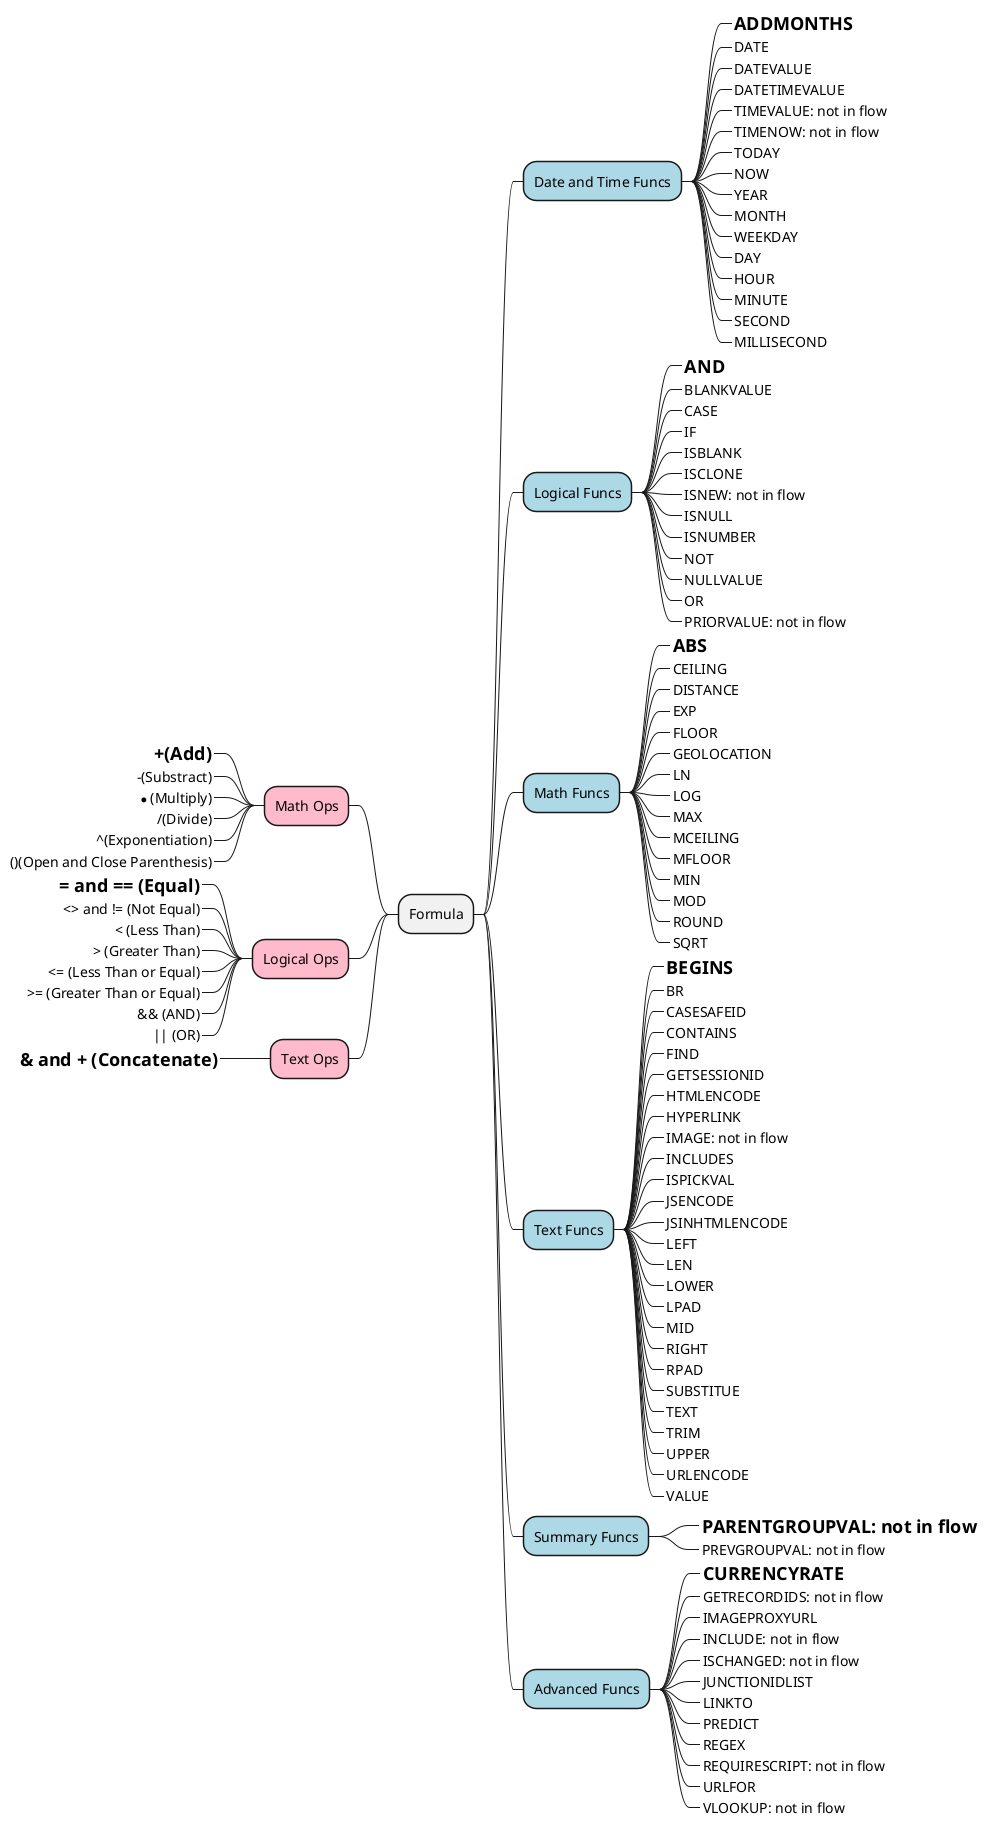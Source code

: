 @startmindmap
* Formula
--[#FFBBCC] Math Ops
---_ = +(Add)
---_ -(Substract)
---_ *(Multiply)
---_ /(Divide)
---_ ^(Exponentiation)
---_ ()(Open and Close Parenthesis)

--[#FFBBCC] Logical Ops
---_ = = and == (Equal)
---_ <> and != (Not Equal)
---_ < (Less Than)
---_ > (Greater Than)
---_ <= (Less Than or Equal)
---_ >= (Greater Than or Equal)
---_ && (AND)
---_ || (OR)

--[#FFBBCC] Text Ops
---_ = & and + (Concatenate)

**[#lightblue] Date and Time Funcs
***_ = ADDMONTHS
***_ DATE
***_ DATEVALUE
***_ DATETIMEVALUE
***_ TIMEVALUE: not in flow
***_ TIMENOW: not in flow
***_ TODAY
***_ NOW
***_ YEAR
***_ MONTH
***_ WEEKDAY
***_ DAY
***_ HOUR
***_ MINUTE
***_ SECOND
***_ MILLISECOND

**[#lightblue] Logical Funcs
***_ = AND
***_ BLANKVALUE
***_ CASE
***_ IF
***_ ISBLANK
***_ ISCLONE
***_ ISNEW: not in flow
***_ ISNULL
***_ ISNUMBER
***_ NOT
***_ NULLVALUE
***_ OR
***_ PRIORVALUE: not in flow

**[#lightblue] Math Funcs
***_ = ABS
***_ CEILING
***_ DISTANCE
***_ EXP
***_ FLOOR
***_ GEOLOCATION
***_ LN
***_ LOG
***_ MAX
***_ MCEILING
***_ MFLOOR
***_ MIN
***_ MOD
***_ ROUND
***_ SQRT

**[#lightblue] Text Funcs
***_ = BEGINS
***_ BR
***_ CASESAFEID
***_ CONTAINS
***_ FIND
***_ GETSESSIONID
***_ HTMLENCODE
***_ HYPERLINK
***_ IMAGE: not in flow
***_ INCLUDES
***_ ISPICKVAL
***_ JSENCODE
***_ JSINHTMLENCODE
***_ LEFT
***_ LEN
***_ LOWER
***_ LPAD
***_ MID
***_ RIGHT
***_ RPAD
***_ SUBSTITUE
***_ TEXT
***_ TRIM
***_ UPPER
***_ URLENCODE
***_ VALUE

**[#lightblue] Summary Funcs
***_ = PARENTGROUPVAL: not in flow
***_ PREVGROUPVAL: not in flow

**[#lightblue] Advanced Funcs
***_ = CURRENCYRATE
***_ GETRECORDIDS: not in flow
***_ IMAGEPROXYURL
***_ INCLUDE: not in flow
***_ ISCHANGED: not in flow
***_ JUNCTIONIDLIST
***_ LINKTO
***_ PREDICT
***_ REGEX
***_ REQUIRESCRIPT: not in flow
***_ URLFOR
***_ VLOOKUP: not in flow

@endmindmap